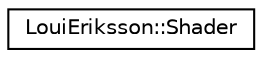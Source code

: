 digraph "Graphical Class Hierarchy"
{
 // LATEX_PDF_SIZE
  edge [fontname="Helvetica",fontsize="10",labelfontname="Helvetica",labelfontsize="10"];
  node [fontname="Helvetica",fontsize="10",shape=record];
  rankdir="LR";
  Node0 [label="LouiEriksson::Shader",height=0.2,width=0.4,color="black", fillcolor="white", style="filled",URL="$class_loui_eriksson_1_1_shader.html",tooltip=" "];
}
